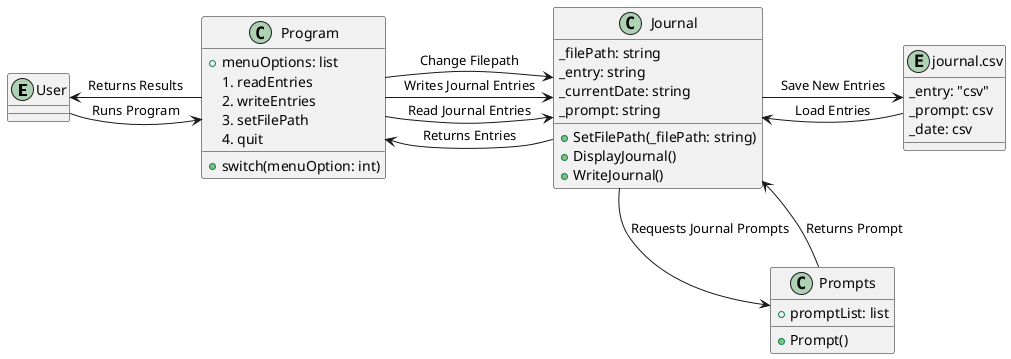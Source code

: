 @startuml
entity User
entity "journal.csv" as CSVFile {
  _entry: "csv"
  _prompt: csv
  _date: csv
}

class Program {
  +menuOptions: list
    1. readEntries
    2. writeEntries
    3. setFilePath
    4. quit
  +switch(menuOption: int)
}

class Journal {
  _filePath: string
  _entry: string
  _currentDate: string
  _prompt: string
  +SetFilePath(_filePath: string)
  +DisplayJournal()
  +WriteJournal()
}

class Prompts {
  +promptList: list
  +Prompt()
}

User -> Program: Runs Program
Program --> User: Returns Results

Program -> Journal: Read Journal Entries
Program -> Journal: Writes Journal Entries
Program -> Journal: Change Filepath
Journal --> Program: Returns Entries

Journal -> Prompts: Requests Journal Prompts
Prompts --> Journal: Returns Prompt

Journal -> CSVFile: Save New Entries
CSVFile --> Journal: Load Entries

CSVFile -[hidden]-> Prompts
@enduml